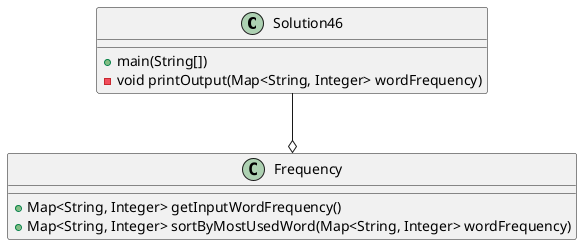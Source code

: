 @startuml

class Solution46 {
    +main(String[])
    -void printOutput(Map<String, Integer> wordFrequency)
}

class Frequency {

    +Map<String, Integer> getInputWordFrequency()
    +Map<String, Integer> sortByMostUsedWord(Map<String, Integer> wordFrequency)
}

Solution46 --o Frequency

@enduml